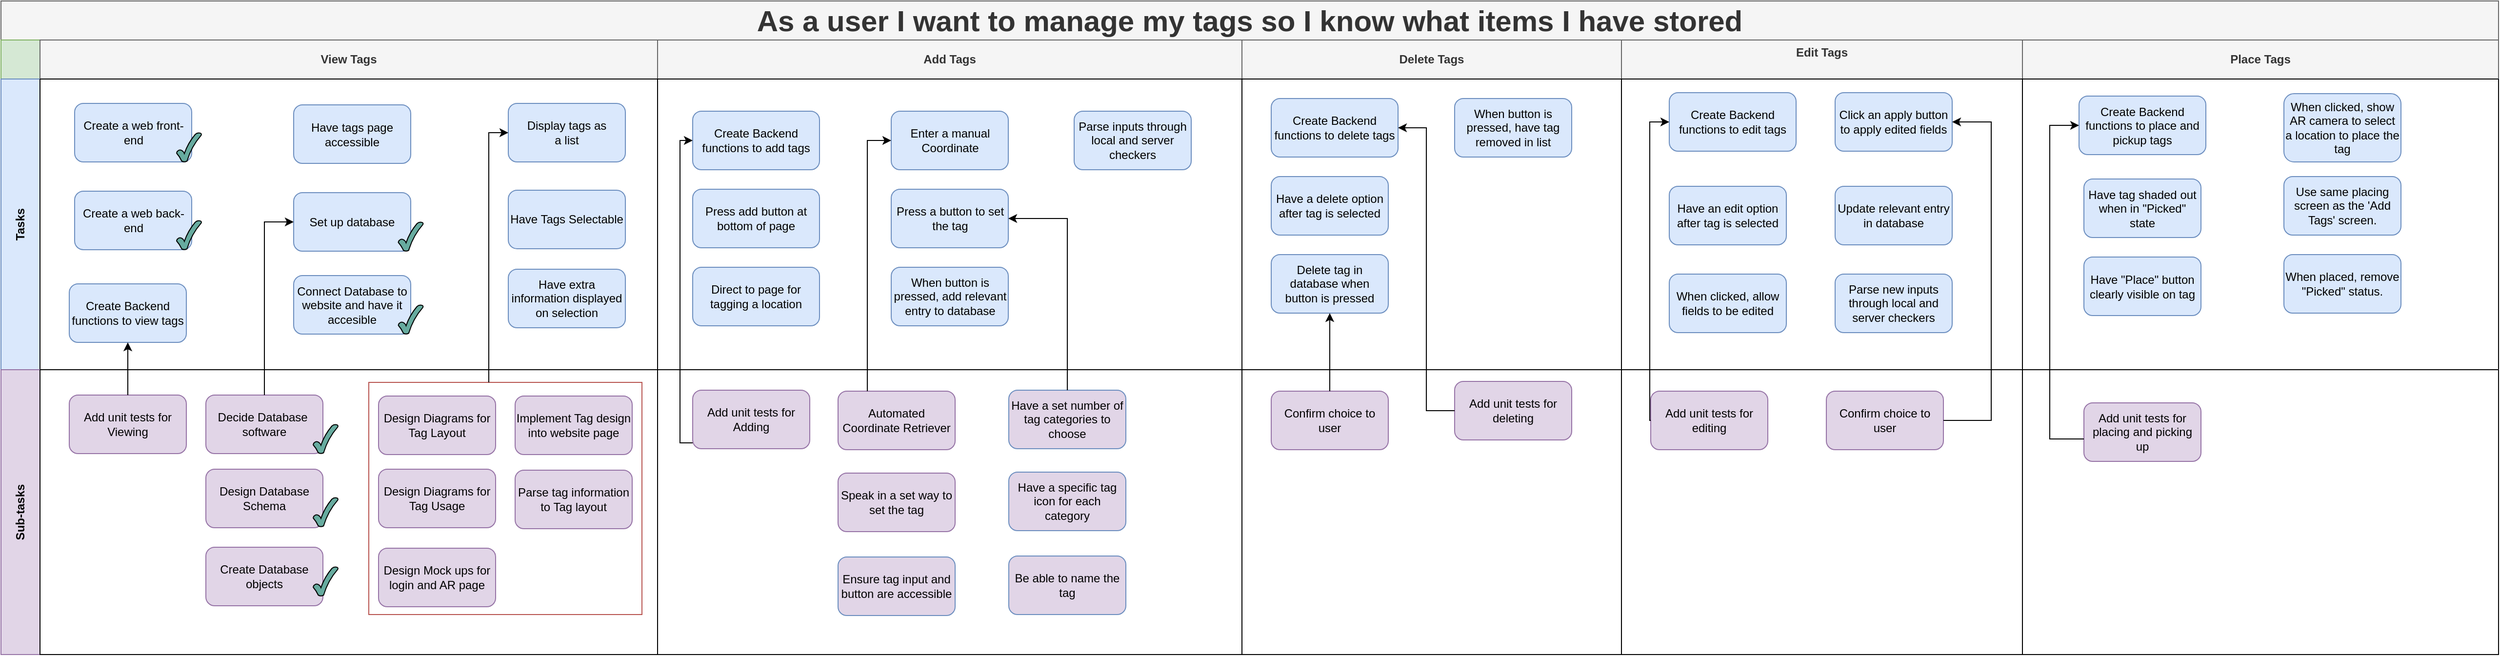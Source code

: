 <mxfile version="20.8.10" type="device"><diagram id="iSt6Qmezgcpyq-W9V-Go" name="update-account"><mxGraphModel dx="1434" dy="836" grid="1" gridSize="10" guides="1" tooltips="1" connect="1" arrows="1" fold="1" page="1" pageScale="1" pageWidth="1654" pageHeight="1169" math="0" shadow="0"><root><mxCell id="OtLjK1SxLUBlRe3WaIa--0"/><mxCell id="OtLjK1SxLUBlRe3WaIa--1" parent="OtLjK1SxLUBlRe3WaIa--0"/><mxCell id="OtLjK1SxLUBlRe3WaIa--2" value="As a user I want to manage my tags so I know what items I have stored" style="shape=table;childLayout=tableLayout;rowLines=0;columnLines=0;startSize=40;html=1;whiteSpace=wrap;collapsible=0;recursiveResize=0;expand=0;pointerEvents=0;fontStyle=1;align=center;labelBackgroundColor=none;strokeWidth=1;fontSize=30;fillColor=#f5f5f5;strokeColor=#666666;fontColor=#333333;" parent="OtLjK1SxLUBlRe3WaIa--1" vertex="1"><mxGeometry x="450" y="60" width="2560" height="670" as="geometry"/></mxCell><mxCell id="OtLjK1SxLUBlRe3WaIa--3" value="" style="swimlane;horizontal=0;points=[[0,0.5],[1,0.5]];portConstraint=eastwest;startSize=40;html=1;whiteSpace=wrap;collapsible=0;recursiveResize=0;expand=0;pointerEvents=0;fontStyle=1;fillColor=#d5e8d4;strokeColor=#82b366;" parent="OtLjK1SxLUBlRe3WaIa--2" vertex="1"><mxGeometry y="40" width="2560" height="40" as="geometry"/></mxCell><mxCell id="OtLjK1SxLUBlRe3WaIa--6" value="&lt;div&gt;View Tags&lt;/div&gt;" style="swimlane;connectable=0;startSize=40;html=1;whiteSpace=wrap;collapsible=0;recursiveResize=0;expand=0;pointerEvents=0;fillColor=#f5f5f5;strokeColor=#666666;fontColor=#333333;" parent="OtLjK1SxLUBlRe3WaIa--3" vertex="1"><mxGeometry x="40" width="633" height="40" as="geometry"><mxRectangle width="633" height="40" as="alternateBounds"/></mxGeometry></mxCell><mxCell id="OtLjK1SxLUBlRe3WaIa--18" value="Add Tags" style="swimlane;connectable=0;startSize=40;html=1;whiteSpace=wrap;collapsible=0;recursiveResize=0;expand=0;pointerEvents=0;fillColor=#f5f5f5;strokeColor=#666666;fontColor=#333333;" parent="OtLjK1SxLUBlRe3WaIa--3" vertex="1"><mxGeometry x="673" width="599" height="40" as="geometry"><mxRectangle width="599" height="40" as="alternateBounds"/></mxGeometry></mxCell><mxCell id="OtLjK1SxLUBlRe3WaIa--21" value="Delete Tags" style="swimlane;connectable=0;startSize=40;html=1;whiteSpace=wrap;collapsible=0;recursiveResize=0;expand=0;pointerEvents=0;fillColor=#f5f5f5;strokeColor=#666666;fontColor=#333333;" parent="OtLjK1SxLUBlRe3WaIa--3" vertex="1"><mxGeometry x="1272" width="389" height="40" as="geometry"><mxRectangle width="389" height="40" as="alternateBounds"/></mxGeometry></mxCell><mxCell id="X9QOITaDgdu7HwYnFLen-5" value="&lt;div&gt;Edit Tags&lt;/div&gt;&lt;div&gt;&lt;br&gt;&lt;/div&gt;" style="swimlane;connectable=0;startSize=40;html=1;whiteSpace=wrap;collapsible=0;recursiveResize=0;expand=0;pointerEvents=0;fillColor=#f5f5f5;strokeColor=#666666;fontColor=#333333;" parent="OtLjK1SxLUBlRe3WaIa--3" vertex="1"><mxGeometry x="1661" width="411" height="40" as="geometry"><mxRectangle width="411" height="40" as="alternateBounds"/></mxGeometry></mxCell><mxCell id="JNizwla9aK_VEZxAyTPu-15" value="Place Tags" style="swimlane;connectable=0;startSize=40;html=1;whiteSpace=wrap;collapsible=0;recursiveResize=0;expand=0;pointerEvents=0;fillColor=#f5f5f5;strokeColor=#666666;fontColor=#333333;" parent="OtLjK1SxLUBlRe3WaIa--3" vertex="1"><mxGeometry x="2072" width="488" height="40" as="geometry"><mxRectangle width="488" height="40" as="alternateBounds"/></mxGeometry></mxCell><mxCell id="OtLjK1SxLUBlRe3WaIa--7" value="Tasks" style="swimlane;horizontal=0;points=[[0,0.5],[1,0.5]];portConstraint=eastwest;startSize=40;html=1;whiteSpace=wrap;collapsible=0;recursiveResize=0;expand=0;pointerEvents=0;fillColor=#dae8fc;strokeColor=#6c8ebf;" parent="OtLjK1SxLUBlRe3WaIa--2" vertex="1"><mxGeometry y="80" width="2560" height="298" as="geometry"/></mxCell><mxCell id="OtLjK1SxLUBlRe3WaIa--10" value="" style="swimlane;connectable=0;startSize=0;html=1;whiteSpace=wrap;collapsible=0;recursiveResize=0;expand=0;pointerEvents=0;" parent="OtLjK1SxLUBlRe3WaIa--7" vertex="1"><mxGeometry x="40" width="633" height="298" as="geometry"><mxRectangle width="633" height="298" as="alternateBounds"/></mxGeometry></mxCell><mxCell id="X9QOITaDgdu7HwYnFLen-0" value="Have tags page accessible" style="rounded=1;whiteSpace=wrap;html=1;strokeWidth=1;fillColor=#dae8fc;strokeColor=#6c8ebf;" parent="OtLjK1SxLUBlRe3WaIa--10" vertex="1"><mxGeometry x="260" y="26.5" width="120" height="60" as="geometry"/></mxCell><mxCell id="X9QOITaDgdu7HwYnFLen-8" value="&lt;div&gt;Display tags as &lt;br&gt;&lt;/div&gt;&lt;div&gt;a list&lt;/div&gt;" style="rounded=1;whiteSpace=wrap;html=1;strokeWidth=1;fillColor=#dae8fc;strokeColor=#6c8ebf;" parent="OtLjK1SxLUBlRe3WaIa--10" vertex="1"><mxGeometry x="480" y="25" width="120" height="60" as="geometry"/></mxCell><mxCell id="X9QOITaDgdu7HwYnFLen-17" value="Set up database" style="rounded=1;whiteSpace=wrap;html=1;strokeWidth=1;fillColor=#dae8fc;strokeColor=#6c8ebf;" parent="OtLjK1SxLUBlRe3WaIa--10" vertex="1"><mxGeometry x="260" y="116.5" width="120" height="60" as="geometry"/></mxCell><mxCell id="lI2KMusf_5mIiMeafR30-12" value="Have extra information displayed on selection" style="rounded=1;whiteSpace=wrap;html=1;strokeWidth=1;fillColor=#dae8fc;strokeColor=#6c8ebf;" parent="OtLjK1SxLUBlRe3WaIa--10" vertex="1"><mxGeometry x="480" y="195" width="120" height="60" as="geometry"/></mxCell><mxCell id="GGHnhIwhC8gkaQROLwhG-61" value="Create a web front-end" style="rounded=1;whiteSpace=wrap;html=1;strokeWidth=1;fillColor=#dae8fc;strokeColor=#6c8ebf;" parent="OtLjK1SxLUBlRe3WaIa--10" vertex="1"><mxGeometry x="35.5" y="25" width="120" height="60" as="geometry"/></mxCell><mxCell id="GGHnhIwhC8gkaQROLwhG-63" value="Create a web back-end" style="rounded=1;whiteSpace=wrap;html=1;strokeWidth=1;fillColor=#dae8fc;strokeColor=#6c8ebf;" parent="OtLjK1SxLUBlRe3WaIa--10" vertex="1"><mxGeometry x="35.5" y="115" width="120" height="60" as="geometry"/></mxCell><mxCell id="lI2KMusf_5mIiMeafR30-9" value="Have Tags Selectable" style="rounded=1;whiteSpace=wrap;html=1;strokeWidth=1;fillColor=#dae8fc;strokeColor=#6c8ebf;" parent="OtLjK1SxLUBlRe3WaIa--10" vertex="1"><mxGeometry x="480" y="114" width="120" height="60" as="geometry"/></mxCell><mxCell id="S4QQSEbk6tNWFX1oFk4v-0" value="&lt;div&gt;Connect Database to website and have it accesible&lt;/div&gt;" style="rounded=1;whiteSpace=wrap;html=1;strokeWidth=1;fillColor=#dae8fc;strokeColor=#6c8ebf;" parent="OtLjK1SxLUBlRe3WaIa--10" vertex="1"><mxGeometry x="260" y="201.5" width="120" height="60" as="geometry"/></mxCell><mxCell id="XydewdFuseC19zRfbg_u-0" value="" style="verticalLabelPosition=bottom;verticalAlign=top;html=1;shape=mxgraph.basic.tick;fillColor=#67AB9F;" parent="OtLjK1SxLUBlRe3WaIa--10" vertex="1"><mxGeometry x="140" y="55" width="25.5" height="30" as="geometry"/></mxCell><mxCell id="XydewdFuseC19zRfbg_u-1" value="" style="verticalLabelPosition=bottom;verticalAlign=top;html=1;shape=mxgraph.basic.tick;fillColor=#67AB9F;" parent="OtLjK1SxLUBlRe3WaIa--10" vertex="1"><mxGeometry x="140" y="145" width="25.5" height="30" as="geometry"/></mxCell><mxCell id="HWPxsC-GSbLHjdVW5VXO-0" value="" style="verticalLabelPosition=bottom;verticalAlign=top;html=1;shape=mxgraph.basic.tick;fillColor=#67AB9F;" vertex="1" parent="OtLjK1SxLUBlRe3WaIa--10"><mxGeometry x="367.25" y="146.5" width="25.5" height="30" as="geometry"/></mxCell><mxCell id="HWPxsC-GSbLHjdVW5VXO-1" value="" style="verticalLabelPosition=bottom;verticalAlign=top;html=1;shape=mxgraph.basic.tick;fillColor=#67AB9F;" vertex="1" parent="OtLjK1SxLUBlRe3WaIa--10"><mxGeometry x="367.25" y="231.5" width="25.5" height="30" as="geometry"/></mxCell><mxCell id="HWPxsC-GSbLHjdVW5VXO-39" value="Create Backend functions to view tags" style="rounded=1;whiteSpace=wrap;html=1;strokeWidth=1;fillColor=#dae8fc;strokeColor=#6c8ebf;" vertex="1" parent="OtLjK1SxLUBlRe3WaIa--10"><mxGeometry x="30" y="210" width="120" height="60" as="geometry"/></mxCell><mxCell id="OtLjK1SxLUBlRe3WaIa--19" style="swimlane;connectable=0;startSize=0;html=1;whiteSpace=wrap;collapsible=0;recursiveResize=0;expand=0;pointerEvents=0;" parent="OtLjK1SxLUBlRe3WaIa--7" vertex="1"><mxGeometry x="673" width="599" height="298" as="geometry"><mxRectangle width="599" height="298" as="alternateBounds"/></mxGeometry></mxCell><mxCell id="lI2KMusf_5mIiMeafR30-13" value="Direct to page for tagging a location" style="rounded=1;whiteSpace=wrap;html=1;strokeWidth=1;fillColor=#dae8fc;strokeColor=#6c8ebf;" parent="OtLjK1SxLUBlRe3WaIa--19" vertex="1"><mxGeometry x="36" y="193" width="130" height="60" as="geometry"/></mxCell><mxCell id="lI2KMusf_5mIiMeafR30-20" value="Parse inputs through local and server checkers" style="rounded=1;whiteSpace=wrap;html=1;strokeWidth=1;fillColor=#dae8fc;strokeColor=#6c8ebf;" parent="OtLjK1SxLUBlRe3WaIa--19" vertex="1"><mxGeometry x="427" y="33" width="120" height="60" as="geometry"/></mxCell><mxCell id="lI2KMusf_5mIiMeafR30-21" value="When button is pressed, add relevant entry to database" style="rounded=1;whiteSpace=wrap;html=1;strokeWidth=1;fillColor=#dae8fc;strokeColor=#6c8ebf;" parent="OtLjK1SxLUBlRe3WaIa--19" vertex="1"><mxGeometry x="239.5" y="193" width="120" height="60" as="geometry"/></mxCell><mxCell id="lI2KMusf_5mIiMeafR30-23" value="Press add button at bottom of page" style="rounded=1;whiteSpace=wrap;html=1;strokeWidth=1;fillColor=#dae8fc;strokeColor=#6c8ebf;" parent="OtLjK1SxLUBlRe3WaIa--19" vertex="1"><mxGeometry x="36" y="113" width="130" height="60" as="geometry"/></mxCell><mxCell id="lI2KMusf_5mIiMeafR30-82" value="Enter a manual Coordinate" style="rounded=1;whiteSpace=wrap;html=1;strokeWidth=1;fillColor=#dae8fc;strokeColor=#6c8ebf;" parent="OtLjK1SxLUBlRe3WaIa--19" vertex="1"><mxGeometry x="239.5" y="33" width="120" height="60" as="geometry"/></mxCell><mxCell id="lI2KMusf_5mIiMeafR30-84" value="Press a button to set the tag" style="rounded=1;whiteSpace=wrap;html=1;strokeWidth=1;fillColor=#dae8fc;strokeColor=#6c8ebf;" parent="OtLjK1SxLUBlRe3WaIa--19" vertex="1"><mxGeometry x="239.5" y="113" width="120" height="60" as="geometry"/></mxCell><mxCell id="HWPxsC-GSbLHjdVW5VXO-3" value="Create Backend functions to add tags" style="rounded=1;whiteSpace=wrap;html=1;strokeWidth=1;fillColor=#dae8fc;strokeColor=#6c8ebf;" vertex="1" parent="OtLjK1SxLUBlRe3WaIa--19"><mxGeometry x="36" y="33" width="130" height="60" as="geometry"/></mxCell><mxCell id="OtLjK1SxLUBlRe3WaIa--22" style="swimlane;connectable=0;startSize=0;html=1;whiteSpace=wrap;collapsible=0;recursiveResize=0;expand=0;pointerEvents=0;" parent="OtLjK1SxLUBlRe3WaIa--7" vertex="1"><mxGeometry x="1272" width="389" height="298" as="geometry"><mxRectangle width="389" height="298" as="alternateBounds"/></mxGeometry></mxCell><mxCell id="lI2KMusf_5mIiMeafR30-1" value="Have a delete option after tag is selected" style="rounded=1;whiteSpace=wrap;html=1;strokeWidth=1;fillColor=#dae8fc;strokeColor=#6c8ebf;" parent="OtLjK1SxLUBlRe3WaIa--22" vertex="1"><mxGeometry x="30" y="100" width="120" height="60" as="geometry"/></mxCell><mxCell id="lI2KMusf_5mIiMeafR30-2" value="Delete tag in database when button is pressed" style="rounded=1;whiteSpace=wrap;html=1;strokeWidth=1;fillColor=#dae8fc;strokeColor=#6c8ebf;" parent="OtLjK1SxLUBlRe3WaIa--22" vertex="1"><mxGeometry x="30" y="180" width="120" height="60" as="geometry"/></mxCell><mxCell id="lI2KMusf_5mIiMeafR30-3" value="When button is pressed, have tag removed in list" style="rounded=1;whiteSpace=wrap;html=1;strokeWidth=1;fillColor=#dae8fc;strokeColor=#6c8ebf;" parent="OtLjK1SxLUBlRe3WaIa--22" vertex="1"><mxGeometry x="218" y="20" width="120" height="60" as="geometry"/></mxCell><mxCell id="HWPxsC-GSbLHjdVW5VXO-14" value="Create Backend functions to delete tags" style="rounded=1;whiteSpace=wrap;html=1;strokeWidth=1;fillColor=#dae8fc;strokeColor=#6c8ebf;" vertex="1" parent="OtLjK1SxLUBlRe3WaIa--22"><mxGeometry x="30" y="20" width="130" height="60" as="geometry"/></mxCell><mxCell id="X9QOITaDgdu7HwYnFLen-6" style="swimlane;connectable=0;startSize=0;html=1;whiteSpace=wrap;collapsible=0;recursiveResize=0;expand=0;pointerEvents=0;" parent="OtLjK1SxLUBlRe3WaIa--7" vertex="1"><mxGeometry x="1661" width="411" height="298" as="geometry"><mxRectangle width="411" height="298" as="alternateBounds"/></mxGeometry></mxCell><mxCell id="lI2KMusf_5mIiMeafR30-32" value="Have an edit option after tag is selected" style="rounded=1;whiteSpace=wrap;html=1;strokeWidth=1;fillColor=#dae8fc;strokeColor=#6c8ebf;" parent="X9QOITaDgdu7HwYnFLen-6" vertex="1"><mxGeometry x="49" y="110" width="120" height="60" as="geometry"/></mxCell><mxCell id="lI2KMusf_5mIiMeafR30-33" value="When clicked, allow fields to be edited" style="rounded=1;whiteSpace=wrap;html=1;strokeWidth=1;fillColor=#dae8fc;strokeColor=#6c8ebf;" parent="X9QOITaDgdu7HwYnFLen-6" vertex="1"><mxGeometry x="49" y="200" width="120" height="60" as="geometry"/></mxCell><mxCell id="lI2KMusf_5mIiMeafR30-34" value="Parse new inputs through local and server checkers" style="rounded=1;whiteSpace=wrap;html=1;strokeWidth=1;fillColor=#dae8fc;strokeColor=#6c8ebf;" parent="X9QOITaDgdu7HwYnFLen-6" vertex="1"><mxGeometry x="219" y="200" width="120" height="60" as="geometry"/></mxCell><mxCell id="lI2KMusf_5mIiMeafR30-76" value="Update relevant entry in database" style="rounded=1;whiteSpace=wrap;html=1;strokeWidth=1;fillColor=#dae8fc;strokeColor=#6c8ebf;" parent="X9QOITaDgdu7HwYnFLen-6" vertex="1"><mxGeometry x="219" y="110" width="120" height="60" as="geometry"/></mxCell><mxCell id="lI2KMusf_5mIiMeafR30-79" value="Click an apply button to apply edited fields" style="rounded=1;whiteSpace=wrap;html=1;strokeWidth=1;fillColor=#dae8fc;strokeColor=#6c8ebf;" parent="X9QOITaDgdu7HwYnFLen-6" vertex="1"><mxGeometry x="219" y="14" width="120" height="60" as="geometry"/></mxCell><mxCell id="HWPxsC-GSbLHjdVW5VXO-24" value="Create Backend functions to edit tags" style="rounded=1;whiteSpace=wrap;html=1;strokeWidth=1;fillColor=#dae8fc;strokeColor=#6c8ebf;" vertex="1" parent="X9QOITaDgdu7HwYnFLen-6"><mxGeometry x="49" y="14" width="130" height="60" as="geometry"/></mxCell><mxCell id="JNizwla9aK_VEZxAyTPu-16" style="swimlane;connectable=0;startSize=0;html=1;whiteSpace=wrap;collapsible=0;recursiveResize=0;expand=0;pointerEvents=0;" parent="OtLjK1SxLUBlRe3WaIa--7" vertex="1"><mxGeometry x="2072" width="488" height="298" as="geometry"><mxRectangle width="488" height="298" as="alternateBounds"/></mxGeometry></mxCell><mxCell id="JNizwla9aK_VEZxAyTPu-24" value="Have tag shaded out when in &quot;Picked&quot; state" style="rounded=1;whiteSpace=wrap;html=1;strokeWidth=1;fillColor=#dae8fc;strokeColor=#6c8ebf;" parent="JNizwla9aK_VEZxAyTPu-16" vertex="1"><mxGeometry x="63" y="102.5" width="120" height="60" as="geometry"/></mxCell><mxCell id="JNizwla9aK_VEZxAyTPu-25" value="Have &quot;Place&quot; button clearly visible on tag" style="rounded=1;whiteSpace=wrap;html=1;strokeWidth=1;fillColor=#dae8fc;strokeColor=#6c8ebf;" parent="JNizwla9aK_VEZxAyTPu-16" vertex="1"><mxGeometry x="63" y="182.5" width="120" height="60" as="geometry"/></mxCell><mxCell id="JNizwla9aK_VEZxAyTPu-26" value="When clicked, show AR camera to select a location to place the tag" style="rounded=1;whiteSpace=wrap;html=1;strokeWidth=1;fillColor=#dae8fc;strokeColor=#6c8ebf;" parent="JNizwla9aK_VEZxAyTPu-16" vertex="1"><mxGeometry x="268" y="15" width="120" height="70" as="geometry"/></mxCell><mxCell id="JNizwla9aK_VEZxAyTPu-27" value="Use same placing screen as the 'Add Tags' screen." style="rounded=1;whiteSpace=wrap;html=1;strokeWidth=1;fillColor=#dae8fc;strokeColor=#6c8ebf;" parent="JNizwla9aK_VEZxAyTPu-16" vertex="1"><mxGeometry x="268" y="100" width="120" height="60" as="geometry"/></mxCell><mxCell id="JNizwla9aK_VEZxAyTPu-29" value="When placed, remove &quot;Picked&quot; status." style="rounded=1;whiteSpace=wrap;html=1;strokeWidth=1;fillColor=#dae8fc;strokeColor=#6c8ebf;" parent="JNizwla9aK_VEZxAyTPu-16" vertex="1"><mxGeometry x="268" y="180" width="120" height="60" as="geometry"/></mxCell><mxCell id="HWPxsC-GSbLHjdVW5VXO-31" value="Create Backend functions to place and pickup tags" style="rounded=1;whiteSpace=wrap;html=1;strokeWidth=1;fillColor=#dae8fc;strokeColor=#6c8ebf;" vertex="1" parent="JNizwla9aK_VEZxAyTPu-16"><mxGeometry x="58" y="17.5" width="130" height="60" as="geometry"/></mxCell><mxCell id="OtLjK1SxLUBlRe3WaIa--11" value="Sub-tasks" style="swimlane;horizontal=0;points=[[0,0.5],[1,0.5]];portConstraint=eastwest;startSize=40;html=1;whiteSpace=wrap;collapsible=0;recursiveResize=0;expand=0;pointerEvents=0;fillColor=#e1d5e7;strokeColor=#9673a6;" parent="OtLjK1SxLUBlRe3WaIa--2" vertex="1"><mxGeometry y="378" width="2560" height="292" as="geometry"/></mxCell><mxCell id="OtLjK1SxLUBlRe3WaIa--14" value="" style="swimlane;connectable=0;startSize=0;html=1;whiteSpace=wrap;collapsible=0;recursiveResize=0;expand=0;pointerEvents=0;" parent="OtLjK1SxLUBlRe3WaIa--11" vertex="1"><mxGeometry x="40" width="633" height="292" as="geometry"><mxRectangle width="633" height="292" as="alternateBounds"/></mxGeometry></mxCell><mxCell id="HWPxsC-GSbLHjdVW5VXO-10" value="" style="rounded=0;whiteSpace=wrap;html=1;fillColor=none;strokeColor=#b85450;" vertex="1" parent="OtLjK1SxLUBlRe3WaIa--14"><mxGeometry x="337" y="13" width="280" height="238" as="geometry"/></mxCell><mxCell id="X9QOITaDgdu7HwYnFLen-11" value="Parse tag information to Tag layout" style="rounded=1;whiteSpace=wrap;html=1;strokeWidth=1;fillColor=#e1d5e7;strokeColor=#9673a6;" parent="OtLjK1SxLUBlRe3WaIa--14" vertex="1"><mxGeometry x="487" y="103" width="120" height="60" as="geometry"/></mxCell><mxCell id="X9QOITaDgdu7HwYnFLen-13" value="Design Mock ups for login and AR page" style="rounded=1;whiteSpace=wrap;html=1;strokeWidth=1;fillColor=#e1d5e7;strokeColor=#9673a6;" parent="OtLjK1SxLUBlRe3WaIa--14" vertex="1"><mxGeometry x="347" y="183" width="120" height="60" as="geometry"/></mxCell><mxCell id="X9QOITaDgdu7HwYnFLen-18" value="Design Database Schema" style="rounded=1;whiteSpace=wrap;html=1;strokeWidth=1;fillColor=#e1d5e7;strokeColor=#9673a6;" parent="OtLjK1SxLUBlRe3WaIa--14" vertex="1"><mxGeometry x="170" y="102" width="120" height="60" as="geometry"/></mxCell><mxCell id="X9QOITaDgdu7HwYnFLen-19" value="Decide Database&amp;nbsp; software" style="rounded=1;whiteSpace=wrap;html=1;strokeWidth=1;fillColor=#e1d5e7;strokeColor=#9673a6;" parent="OtLjK1SxLUBlRe3WaIa--14" vertex="1"><mxGeometry x="170" y="26" width="120" height="60" as="geometry"/></mxCell><mxCell id="X9QOITaDgdu7HwYnFLen-20" value="Create Database objects" style="rounded=1;whiteSpace=wrap;html=1;strokeWidth=1;fillColor=#e1d5e7;strokeColor=#9673a6;" parent="OtLjK1SxLUBlRe3WaIa--14" vertex="1"><mxGeometry x="170" y="182" width="120" height="60" as="geometry"/></mxCell><mxCell id="YmEZPuejNNtJr9AzTBO_-0" value="Design Diagrams for Tag Layout" style="rounded=1;whiteSpace=wrap;html=1;strokeWidth=1;fillColor=#e1d5e7;strokeColor=#9673a6;" parent="OtLjK1SxLUBlRe3WaIa--14" vertex="1"><mxGeometry x="347" y="27" width="120" height="60" as="geometry"/></mxCell><mxCell id="XydewdFuseC19zRfbg_u-2" value="" style="verticalLabelPosition=bottom;verticalAlign=top;html=1;shape=mxgraph.basic.tick;fillColor=#67AB9F;" parent="OtLjK1SxLUBlRe3WaIa--14" vertex="1"><mxGeometry x="280" y="56" width="25.5" height="30" as="geometry"/></mxCell><mxCell id="XydewdFuseC19zRfbg_u-3" value="" style="verticalLabelPosition=bottom;verticalAlign=top;html=1;shape=mxgraph.basic.tick;fillColor=#67AB9F;" parent="OtLjK1SxLUBlRe3WaIa--14" vertex="1"><mxGeometry x="280" y="131" width="25.5" height="30" as="geometry"/></mxCell><mxCell id="HWPxsC-GSbLHjdVW5VXO-2" value="" style="verticalLabelPosition=bottom;verticalAlign=top;html=1;shape=mxgraph.basic.tick;fillColor=#67AB9F;" vertex="1" parent="OtLjK1SxLUBlRe3WaIa--14"><mxGeometry x="280" y="202" width="25.5" height="30" as="geometry"/></mxCell><mxCell id="HWPxsC-GSbLHjdVW5VXO-8" value="Design Diagrams for Tag Usage" style="rounded=1;whiteSpace=wrap;html=1;strokeWidth=1;fillColor=#e1d5e7;strokeColor=#9673a6;" vertex="1" parent="OtLjK1SxLUBlRe3WaIa--14"><mxGeometry x="347" y="102" width="120" height="60" as="geometry"/></mxCell><mxCell id="HWPxsC-GSbLHjdVW5VXO-13" value="Implement Tag design into website page" style="rounded=1;whiteSpace=wrap;html=1;strokeWidth=1;fillColor=#e1d5e7;strokeColor=#9673a6;" vertex="1" parent="OtLjK1SxLUBlRe3WaIa--14"><mxGeometry x="487" y="27" width="120" height="60" as="geometry"/></mxCell><mxCell id="HWPxsC-GSbLHjdVW5VXO-42" value="Add unit tests for Viewing" style="rounded=1;whiteSpace=wrap;html=1;strokeWidth=1;fillColor=#e1d5e7;strokeColor=#9673a6;" vertex="1" parent="OtLjK1SxLUBlRe3WaIa--14"><mxGeometry x="30" y="26" width="120" height="60" as="geometry"/></mxCell><mxCell id="OtLjK1SxLUBlRe3WaIa--20" style="swimlane;connectable=0;startSize=0;html=1;whiteSpace=wrap;collapsible=0;recursiveResize=0;expand=0;pointerEvents=0;" parent="OtLjK1SxLUBlRe3WaIa--11" vertex="1"><mxGeometry x="673" width="599" height="292" as="geometry"><mxRectangle width="599" height="292" as="alternateBounds"/></mxGeometry></mxCell><mxCell id="lI2KMusf_5mIiMeafR30-86" value="Automated Coordinate Retriever" style="rounded=1;whiteSpace=wrap;html=1;strokeWidth=1;fillColor=#e1d5e7;strokeColor=#9673a6;" parent="OtLjK1SxLUBlRe3WaIa--20" vertex="1"><mxGeometry x="185" y="22" width="120" height="60" as="geometry"/></mxCell><mxCell id="lI2KMusf_5mIiMeafR30-93" value="Speak in a set way to set the tag" style="rounded=1;whiteSpace=wrap;html=1;strokeWidth=1;fillColor=#e1d5e7;strokeColor=#9673a6;" parent="OtLjK1SxLUBlRe3WaIa--20" vertex="1"><mxGeometry x="185" y="106" width="120" height="60" as="geometry"/></mxCell><mxCell id="lI2KMusf_5mIiMeafR30-97" value="Ensure tag input and button are accessible" style="rounded=1;whiteSpace=wrap;html=1;strokeWidth=1;fillColor=#E1D5E7;strokeColor=#6c8ebf;" parent="OtLjK1SxLUBlRe3WaIa--20" vertex="1"><mxGeometry x="185" y="192" width="120" height="60" as="geometry"/></mxCell><mxCell id="_pTrXGevCbQtiBjoGx2j-0" value="Have a set number of tag categories to choose" style="rounded=1;whiteSpace=wrap;html=1;strokeWidth=1;fillColor=#E1D5E7;strokeColor=#6c8ebf;" parent="OtLjK1SxLUBlRe3WaIa--20" vertex="1"><mxGeometry x="360" y="21" width="120" height="60" as="geometry"/></mxCell><mxCell id="_pTrXGevCbQtiBjoGx2j-1" value="Have a specific tag icon for each category" style="rounded=1;whiteSpace=wrap;html=1;strokeWidth=1;fillColor=#E1D5E7;strokeColor=#6c8ebf;" parent="OtLjK1SxLUBlRe3WaIa--20" vertex="1"><mxGeometry x="360" y="105" width="120" height="60" as="geometry"/></mxCell><mxCell id="_pTrXGevCbQtiBjoGx2j-2" value="Be able to name the tag" style="rounded=1;whiteSpace=wrap;html=1;strokeWidth=1;fillColor=#E1D5E7;strokeColor=#6c8ebf;" parent="OtLjK1SxLUBlRe3WaIa--20" vertex="1"><mxGeometry x="360" y="191" width="120" height="60" as="geometry"/></mxCell><mxCell id="HWPxsC-GSbLHjdVW5VXO-15" value="Add unit tests for Adding" style="rounded=1;whiteSpace=wrap;html=1;strokeWidth=1;fillColor=#e1d5e7;strokeColor=#9673a6;" vertex="1" parent="OtLjK1SxLUBlRe3WaIa--20"><mxGeometry x="36" y="21" width="120" height="60" as="geometry"/></mxCell><mxCell id="OtLjK1SxLUBlRe3WaIa--23" style="swimlane;connectable=0;startSize=0;html=1;whiteSpace=wrap;collapsible=0;recursiveResize=0;expand=0;pointerEvents=0;" parent="OtLjK1SxLUBlRe3WaIa--11" vertex="1"><mxGeometry x="1272" width="389" height="292" as="geometry"><mxRectangle width="389" height="292" as="alternateBounds"/></mxGeometry></mxCell><mxCell id="HWPxsC-GSbLHjdVW5VXO-19" value="Add unit tests for deleting" style="rounded=1;whiteSpace=wrap;html=1;strokeWidth=1;fillColor=#e1d5e7;strokeColor=#9673a6;" vertex="1" parent="OtLjK1SxLUBlRe3WaIa--23"><mxGeometry x="218" y="12" width="120" height="60" as="geometry"/></mxCell><mxCell id="lI2KMusf_5mIiMeafR30-4" value="Confirm choice to user" style="rounded=1;whiteSpace=wrap;html=1;strokeWidth=1;fillColor=#e1d5e7;strokeColor=#9673a6;" parent="OtLjK1SxLUBlRe3WaIa--23" vertex="1"><mxGeometry x="30" y="22" width="120" height="60" as="geometry"/></mxCell><mxCell id="X9QOITaDgdu7HwYnFLen-7" style="swimlane;connectable=0;startSize=0;html=1;whiteSpace=wrap;collapsible=0;recursiveResize=0;expand=0;pointerEvents=0;" parent="OtLjK1SxLUBlRe3WaIa--11" vertex="1"><mxGeometry x="1661" width="411" height="292" as="geometry"><mxRectangle width="411" height="292" as="alternateBounds"/></mxGeometry></mxCell><mxCell id="lI2KMusf_5mIiMeafR30-77" value="Confirm choice to user" style="rounded=1;whiteSpace=wrap;html=1;strokeWidth=1;fillColor=#e1d5e7;strokeColor=#9673a6;" parent="X9QOITaDgdu7HwYnFLen-7" vertex="1"><mxGeometry x="210" y="22" width="120" height="60" as="geometry"/></mxCell><mxCell id="HWPxsC-GSbLHjdVW5VXO-28" value="Add unit tests for editing" style="rounded=1;whiteSpace=wrap;html=1;strokeWidth=1;fillColor=#e1d5e7;strokeColor=#9673a6;" vertex="1" parent="X9QOITaDgdu7HwYnFLen-7"><mxGeometry x="30" y="22" width="120" height="60" as="geometry"/></mxCell><mxCell id="JNizwla9aK_VEZxAyTPu-17" style="swimlane;connectable=0;startSize=0;html=1;whiteSpace=wrap;collapsible=0;recursiveResize=0;expand=0;pointerEvents=0;" parent="OtLjK1SxLUBlRe3WaIa--11" vertex="1"><mxGeometry x="2072" width="488" height="292" as="geometry"><mxRectangle width="488" height="292" as="alternateBounds"/></mxGeometry></mxCell><mxCell id="HWPxsC-GSbLHjdVW5VXO-32" value="Add unit tests for placing and picking up" style="rounded=1;whiteSpace=wrap;html=1;strokeWidth=1;fillColor=#e1d5e7;strokeColor=#9673a6;" vertex="1" parent="JNizwla9aK_VEZxAyTPu-17"><mxGeometry x="63" y="34" width="120" height="60" as="geometry"/></mxCell><mxCell id="HWPxsC-GSbLHjdVW5VXO-18" style="edgeStyle=orthogonalEdgeStyle;rounded=0;orthogonalLoop=1;jettySize=auto;html=1;entryX=0;entryY=0.5;entryDx=0;entryDy=0;" edge="1" parent="OtLjK1SxLUBlRe3WaIa--2" source="HWPxsC-GSbLHjdVW5VXO-15" target="HWPxsC-GSbLHjdVW5VXO-3"><mxGeometry relative="1" as="geometry"><Array as="points"><mxPoint x="696" y="453"/><mxPoint x="696" y="143"/></Array></mxGeometry></mxCell><mxCell id="HWPxsC-GSbLHjdVW5VXO-22" style="edgeStyle=orthogonalEdgeStyle;rounded=0;orthogonalLoop=1;jettySize=auto;html=1;" edge="1" parent="OtLjK1SxLUBlRe3WaIa--2" source="lI2KMusf_5mIiMeafR30-4" target="lI2KMusf_5mIiMeafR30-2"><mxGeometry relative="1" as="geometry"/></mxCell><mxCell id="HWPxsC-GSbLHjdVW5VXO-23" style="edgeStyle=orthogonalEdgeStyle;rounded=0;orthogonalLoop=1;jettySize=auto;html=1;entryX=1;entryY=0.5;entryDx=0;entryDy=0;" edge="1" parent="OtLjK1SxLUBlRe3WaIa--2" source="HWPxsC-GSbLHjdVW5VXO-19" target="HWPxsC-GSbLHjdVW5VXO-14"><mxGeometry relative="1" as="geometry"/></mxCell><mxCell id="HWPxsC-GSbLHjdVW5VXO-26" style="edgeStyle=orthogonalEdgeStyle;rounded=0;orthogonalLoop=1;jettySize=auto;html=1;entryX=1;entryY=0.5;entryDx=0;entryDy=0;" edge="1" parent="OtLjK1SxLUBlRe3WaIa--2" source="lI2KMusf_5mIiMeafR30-77" target="lI2KMusf_5mIiMeafR30-79"><mxGeometry relative="1" as="geometry"><Array as="points"><mxPoint x="2040" y="430"/><mxPoint x="2040" y="124"/></Array></mxGeometry></mxCell><mxCell id="HWPxsC-GSbLHjdVW5VXO-29" style="edgeStyle=orthogonalEdgeStyle;rounded=0;orthogonalLoop=1;jettySize=auto;html=1;entryX=0;entryY=0.5;entryDx=0;entryDy=0;" edge="1" parent="OtLjK1SxLUBlRe3WaIa--2" source="HWPxsC-GSbLHjdVW5VXO-28" target="HWPxsC-GSbLHjdVW5VXO-24"><mxGeometry relative="1" as="geometry"><Array as="points"><mxPoint x="1690" y="430"/><mxPoint x="1690" y="124"/></Array></mxGeometry></mxCell><mxCell id="HWPxsC-GSbLHjdVW5VXO-33" style="edgeStyle=orthogonalEdgeStyle;rounded=0;orthogonalLoop=1;jettySize=auto;html=1;entryX=0;entryY=0.5;entryDx=0;entryDy=0;" edge="1" parent="OtLjK1SxLUBlRe3WaIa--2" source="HWPxsC-GSbLHjdVW5VXO-32" target="HWPxsC-GSbLHjdVW5VXO-31"><mxGeometry relative="1" as="geometry"><Array as="points"><mxPoint x="2100" y="449"/><mxPoint x="2100" y="128"/></Array></mxGeometry></mxCell><mxCell id="HWPxsC-GSbLHjdVW5VXO-43" style="edgeStyle=orthogonalEdgeStyle;rounded=0;orthogonalLoop=1;jettySize=auto;html=1;entryX=0.5;entryY=1;entryDx=0;entryDy=0;" edge="1" parent="OtLjK1SxLUBlRe3WaIa--2" source="HWPxsC-GSbLHjdVW5VXO-42" target="HWPxsC-GSbLHjdVW5VXO-39"><mxGeometry relative="1" as="geometry"/></mxCell><mxCell id="HWPxsC-GSbLHjdVW5VXO-45" style="edgeStyle=orthogonalEdgeStyle;rounded=0;orthogonalLoop=1;jettySize=auto;html=1;exitX=0.25;exitY=0;exitDx=0;exitDy=0;entryX=0;entryY=0.5;entryDx=0;entryDy=0;" edge="1" parent="OtLjK1SxLUBlRe3WaIa--2" source="lI2KMusf_5mIiMeafR30-86" target="lI2KMusf_5mIiMeafR30-82"><mxGeometry relative="1" as="geometry"/></mxCell><mxCell id="HWPxsC-GSbLHjdVW5VXO-48" style="edgeStyle=orthogonalEdgeStyle;rounded=0;orthogonalLoop=1;jettySize=auto;html=1;entryX=1;entryY=0.5;entryDx=0;entryDy=0;" edge="1" parent="OtLjK1SxLUBlRe3WaIa--2" source="_pTrXGevCbQtiBjoGx2j-0" target="lI2KMusf_5mIiMeafR30-84"><mxGeometry relative="1" as="geometry"><Array as="points"><mxPoint x="1093" y="223"/></Array></mxGeometry></mxCell><mxCell id="HWPxsC-GSbLHjdVW5VXO-51" style="edgeStyle=orthogonalEdgeStyle;rounded=0;orthogonalLoop=1;jettySize=auto;html=1;entryX=0;entryY=0.5;entryDx=0;entryDy=0;" edge="1" parent="OtLjK1SxLUBlRe3WaIa--2" source="X9QOITaDgdu7HwYnFLen-19" target="X9QOITaDgdu7HwYnFLen-17"><mxGeometry relative="1" as="geometry"/></mxCell><mxCell id="HWPxsC-GSbLHjdVW5VXO-52" style="edgeStyle=orthogonalEdgeStyle;rounded=0;orthogonalLoop=1;jettySize=auto;html=1;entryX=0;entryY=0.5;entryDx=0;entryDy=0;" edge="1" parent="OtLjK1SxLUBlRe3WaIa--2" source="HWPxsC-GSbLHjdVW5VXO-10" target="X9QOITaDgdu7HwYnFLen-8"><mxGeometry relative="1" as="geometry"><Array as="points"><mxPoint x="500" y="135"/></Array></mxGeometry></mxCell></root></mxGraphModel></diagram></mxfile>